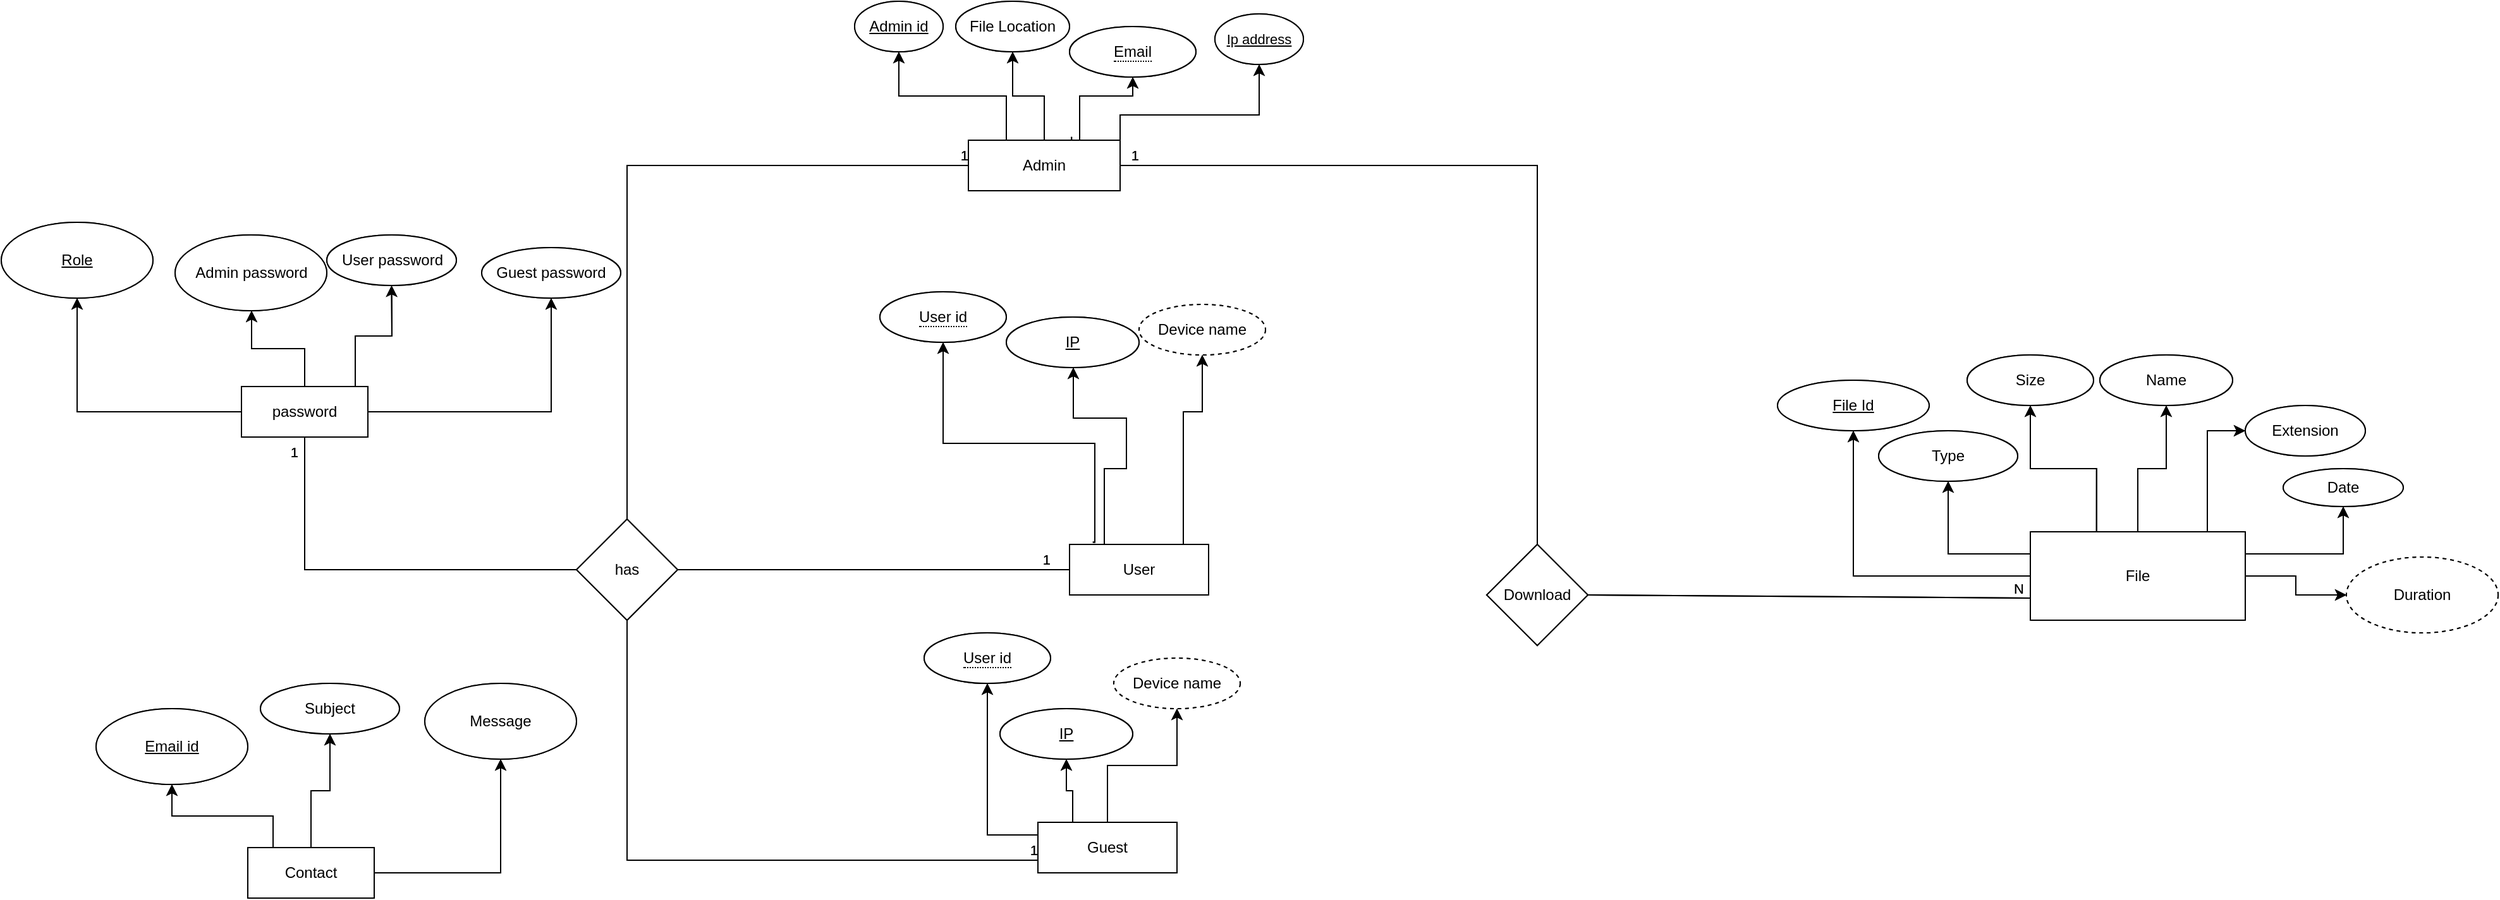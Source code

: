 <mxfile version="18.0.2" type="device"><diagram id="FWQfCXhKXV5WIV-R3vos" name="Page-1"><mxGraphModel dx="1888" dy="579" grid="1" gridSize="10" guides="1" tooltips="1" connect="1" arrows="1" fold="1" page="1" pageScale="1" pageWidth="850" pageHeight="1100" math="0" shadow="0"><root><mxCell id="0"/><mxCell id="1" parent="0"/><mxCell id="AQpFYjnUD3HWmbSnz2O1-16" value="" style="edgeStyle=orthogonalEdgeStyle;rounded=0;orthogonalLoop=1;jettySize=auto;html=1;exitX=0.25;exitY=0;exitDx=0;exitDy=0;" edge="1" parent="1" source="AQpFYjnUD3HWmbSnz2O1-7" target="AQpFYjnUD3HWmbSnz2O1-15"><mxGeometry relative="1" as="geometry"/></mxCell><mxCell id="AQpFYjnUD3HWmbSnz2O1-18" value="" style="edgeStyle=orthogonalEdgeStyle;rounded=0;orthogonalLoop=1;jettySize=auto;html=1;" edge="1" parent="1" source="AQpFYjnUD3HWmbSnz2O1-7" target="AQpFYjnUD3HWmbSnz2O1-17"><mxGeometry relative="1" as="geometry"/></mxCell><mxCell id="AQpFYjnUD3HWmbSnz2O1-19" value="" style="edgeStyle=orthogonalEdgeStyle;rounded=0;orthogonalLoop=1;jettySize=auto;html=1;entryX=0.5;entryY=1;entryDx=0;entryDy=0;exitX=0.68;exitY=-0.065;exitDx=0;exitDy=0;exitPerimeter=0;" edge="1" parent="1" source="AQpFYjnUD3HWmbSnz2O1-7" target="AQpFYjnUD3HWmbSnz2O1-20"><mxGeometry relative="1" as="geometry"><Array as="points"><mxPoint x="152" y="220"/><mxPoint x="158" y="220"/><mxPoint x="158" y="185"/><mxPoint x="200" y="185"/></Array></mxGeometry></mxCell><mxCell id="AQpFYjnUD3HWmbSnz2O1-46" value="" style="edgeStyle=orthogonalEdgeStyle;rounded=0;orthogonalLoop=1;jettySize=auto;html=1;exitX=1;exitY=0;exitDx=0;exitDy=0;" edge="1" parent="1" source="AQpFYjnUD3HWmbSnz2O1-7" target="AQpFYjnUD3HWmbSnz2O1-45"><mxGeometry relative="1" as="geometry"><Array as="points"><mxPoint x="190" y="200"/><mxPoint x="300" y="200"/></Array></mxGeometry></mxCell><mxCell id="AQpFYjnUD3HWmbSnz2O1-7" value="Admin" style="whiteSpace=wrap;html=1;align=center;" vertex="1" parent="1"><mxGeometry x="70" y="220" width="120" height="40" as="geometry"/></mxCell><mxCell id="AQpFYjnUD3HWmbSnz2O1-24" value="" style="edgeStyle=orthogonalEdgeStyle;rounded=0;orthogonalLoop=1;jettySize=auto;html=1;entryX=0.5;entryY=1;entryDx=0;entryDy=0;exitX=0.167;exitY=-0.045;exitDx=0;exitDy=0;exitPerimeter=0;" edge="1" parent="1" source="AQpFYjnUD3HWmbSnz2O1-8" target="AQpFYjnUD3HWmbSnz2O1-22"><mxGeometry relative="1" as="geometry"><Array as="points"><mxPoint x="170" y="538"/><mxPoint x="170" y="460"/><mxPoint x="50" y="460"/></Array></mxGeometry></mxCell><mxCell id="AQpFYjnUD3HWmbSnz2O1-28" value="" style="edgeStyle=orthogonalEdgeStyle;rounded=0;orthogonalLoop=1;jettySize=auto;html=1;exitX=0.25;exitY=0;exitDx=0;exitDy=0;" edge="1" parent="1" source="AQpFYjnUD3HWmbSnz2O1-8" target="AQpFYjnUD3HWmbSnz2O1-27"><mxGeometry relative="1" as="geometry"><Array as="points"><mxPoint x="195" y="480"/><mxPoint x="195" y="440"/><mxPoint x="153" y="440"/></Array></mxGeometry></mxCell><mxCell id="AQpFYjnUD3HWmbSnz2O1-31" value="" style="edgeStyle=orthogonalEdgeStyle;rounded=0;orthogonalLoop=1;jettySize=auto;html=1;" edge="1" parent="1" source="AQpFYjnUD3HWmbSnz2O1-8" target="AQpFYjnUD3HWmbSnz2O1-30"><mxGeometry relative="1" as="geometry"><Array as="points"><mxPoint x="240" y="435"/><mxPoint x="255" y="435"/></Array></mxGeometry></mxCell><mxCell id="AQpFYjnUD3HWmbSnz2O1-8" value="User" style="whiteSpace=wrap;html=1;align=center;" vertex="1" parent="1"><mxGeometry x="150" y="540" width="110" height="40" as="geometry"/></mxCell><mxCell id="AQpFYjnUD3HWmbSnz2O1-48" value="" style="edgeStyle=orthogonalEdgeStyle;rounded=0;orthogonalLoop=1;jettySize=auto;html=1;fontSize=11;exitX=0;exitY=0.5;exitDx=0;exitDy=0;" edge="1" parent="1" source="AQpFYjnUD3HWmbSnz2O1-9" target="AQpFYjnUD3HWmbSnz2O1-47"><mxGeometry relative="1" as="geometry"/></mxCell><mxCell id="AQpFYjnUD3HWmbSnz2O1-50" value="" style="edgeStyle=orthogonalEdgeStyle;rounded=0;orthogonalLoop=1;jettySize=auto;html=1;fontSize=11;exitX=0;exitY=0.25;exitDx=0;exitDy=0;" edge="1" parent="1" source="AQpFYjnUD3HWmbSnz2O1-9" target="AQpFYjnUD3HWmbSnz2O1-49"><mxGeometry relative="1" as="geometry"/></mxCell><mxCell id="AQpFYjnUD3HWmbSnz2O1-53" value="" style="edgeStyle=orthogonalEdgeStyle;rounded=0;orthogonalLoop=1;jettySize=auto;html=1;fontSize=11;exitX=0.308;exitY=0.035;exitDx=0;exitDy=0;exitPerimeter=0;" edge="1" parent="1" source="AQpFYjnUD3HWmbSnz2O1-9" target="AQpFYjnUD3HWmbSnz2O1-52"><mxGeometry relative="1" as="geometry"/></mxCell><mxCell id="AQpFYjnUD3HWmbSnz2O1-55" value="" style="edgeStyle=orthogonalEdgeStyle;rounded=0;orthogonalLoop=1;jettySize=auto;html=1;fontSize=11;" edge="1" parent="1" source="AQpFYjnUD3HWmbSnz2O1-9" target="AQpFYjnUD3HWmbSnz2O1-54"><mxGeometry relative="1" as="geometry"/></mxCell><mxCell id="AQpFYjnUD3HWmbSnz2O1-57" value="" style="edgeStyle=orthogonalEdgeStyle;rounded=0;orthogonalLoop=1;jettySize=auto;html=1;fontSize=11;entryX=0;entryY=0.5;entryDx=0;entryDy=0;" edge="1" parent="1" source="AQpFYjnUD3HWmbSnz2O1-9" target="AQpFYjnUD3HWmbSnz2O1-56"><mxGeometry relative="1" as="geometry"><Array as="points"><mxPoint x="1050" y="450"/></Array></mxGeometry></mxCell><mxCell id="AQpFYjnUD3HWmbSnz2O1-59" value="" style="edgeStyle=orthogonalEdgeStyle;rounded=0;orthogonalLoop=1;jettySize=auto;html=1;fontSize=11;exitX=1;exitY=0.25;exitDx=0;exitDy=0;" edge="1" parent="1" source="AQpFYjnUD3HWmbSnz2O1-9" target="AQpFYjnUD3HWmbSnz2O1-58"><mxGeometry relative="1" as="geometry"/></mxCell><mxCell id="AQpFYjnUD3HWmbSnz2O1-61" value="" style="edgeStyle=orthogonalEdgeStyle;rounded=0;orthogonalLoop=1;jettySize=auto;html=1;fontSize=11;" edge="1" parent="1" source="AQpFYjnUD3HWmbSnz2O1-9" target="AQpFYjnUD3HWmbSnz2O1-60"><mxGeometry relative="1" as="geometry"/></mxCell><mxCell id="AQpFYjnUD3HWmbSnz2O1-9" value="File" style="whiteSpace=wrap;html=1;align=center;" vertex="1" parent="1"><mxGeometry x="910" y="530" width="170" height="70" as="geometry"/></mxCell><mxCell id="AQpFYjnUD3HWmbSnz2O1-71" value="" style="edgeStyle=orthogonalEdgeStyle;rounded=0;orthogonalLoop=1;jettySize=auto;html=1;fontSize=11;" edge="1" parent="1" source="AQpFYjnUD3HWmbSnz2O1-10" target="AQpFYjnUD3HWmbSnz2O1-70"><mxGeometry relative="1" as="geometry"><Array as="points"><mxPoint x="-480" y="755"/><mxPoint x="-560" y="755"/></Array></mxGeometry></mxCell><mxCell id="AQpFYjnUD3HWmbSnz2O1-73" value="" style="edgeStyle=orthogonalEdgeStyle;rounded=0;orthogonalLoop=1;jettySize=auto;html=1;fontSize=11;" edge="1" parent="1" source="AQpFYjnUD3HWmbSnz2O1-10" target="AQpFYjnUD3HWmbSnz2O1-72"><mxGeometry relative="1" as="geometry"/></mxCell><mxCell id="AQpFYjnUD3HWmbSnz2O1-75" value="" style="edgeStyle=orthogonalEdgeStyle;rounded=0;orthogonalLoop=1;jettySize=auto;html=1;fontSize=11;" edge="1" parent="1" source="AQpFYjnUD3HWmbSnz2O1-10" target="AQpFYjnUD3HWmbSnz2O1-74"><mxGeometry relative="1" as="geometry"/></mxCell><mxCell id="AQpFYjnUD3HWmbSnz2O1-10" value="Contact" style="whiteSpace=wrap;html=1;align=center;" vertex="1" parent="1"><mxGeometry x="-500" y="780" width="100" height="40" as="geometry"/></mxCell><mxCell id="AQpFYjnUD3HWmbSnz2O1-63" value="" style="edgeStyle=orthogonalEdgeStyle;rounded=0;orthogonalLoop=1;jettySize=auto;html=1;fontSize=11;" edge="1" parent="1" source="AQpFYjnUD3HWmbSnz2O1-11" target="AQpFYjnUD3HWmbSnz2O1-62"><mxGeometry relative="1" as="geometry"><Array as="points"><mxPoint x="-455" y="385"/><mxPoint x="-497" y="385"/></Array></mxGeometry></mxCell><mxCell id="AQpFYjnUD3HWmbSnz2O1-65" value="" style="edgeStyle=orthogonalEdgeStyle;rounded=0;orthogonalLoop=1;jettySize=auto;html=1;fontSize=11;" edge="1" parent="1" source="AQpFYjnUD3HWmbSnz2O1-11" target="AQpFYjnUD3HWmbSnz2O1-64"><mxGeometry relative="1" as="geometry"><Array as="points"><mxPoint x="-415" y="375"/><mxPoint x="-386" y="375"/></Array></mxGeometry></mxCell><mxCell id="AQpFYjnUD3HWmbSnz2O1-67" value="" style="edgeStyle=orthogonalEdgeStyle;rounded=0;orthogonalLoop=1;jettySize=auto;html=1;fontSize=11;" edge="1" parent="1" source="AQpFYjnUD3HWmbSnz2O1-11" target="AQpFYjnUD3HWmbSnz2O1-66"><mxGeometry relative="1" as="geometry"/></mxCell><mxCell id="AQpFYjnUD3HWmbSnz2O1-69" value="" style="edgeStyle=orthogonalEdgeStyle;rounded=0;orthogonalLoop=1;jettySize=auto;html=1;fontSize=11;" edge="1" parent="1" source="AQpFYjnUD3HWmbSnz2O1-11" target="AQpFYjnUD3HWmbSnz2O1-68"><mxGeometry relative="1" as="geometry"/></mxCell><mxCell id="AQpFYjnUD3HWmbSnz2O1-11" value="password" style="whiteSpace=wrap;html=1;align=center;" vertex="1" parent="1"><mxGeometry x="-505" y="415" width="100" height="40" as="geometry"/></mxCell><mxCell id="AQpFYjnUD3HWmbSnz2O1-15" value="&lt;u&gt;Admin id&lt;/u&gt;" style="ellipse;whiteSpace=wrap;html=1;" vertex="1" parent="1"><mxGeometry x="-20" y="110" width="70" height="40" as="geometry"/></mxCell><mxCell id="AQpFYjnUD3HWmbSnz2O1-17" value="File Location" style="ellipse;whiteSpace=wrap;html=1;" vertex="1" parent="1"><mxGeometry x="60" y="110" width="90" height="40" as="geometry"/></mxCell><mxCell id="AQpFYjnUD3HWmbSnz2O1-20" value="&lt;span style=&quot;border-bottom: 1px dotted&quot;&gt;Email&lt;/span&gt;" style="ellipse;whiteSpace=wrap;html=1;align=center;" vertex="1" parent="1"><mxGeometry x="150" y="130" width="100" height="40" as="geometry"/></mxCell><mxCell id="AQpFYjnUD3HWmbSnz2O1-22" value="&lt;span style=&quot;border-bottom: 1px dotted&quot;&gt;User id&lt;/span&gt;" style="ellipse;whiteSpace=wrap;html=1;align=center;" vertex="1" parent="1"><mxGeometry y="340" width="100" height="40" as="geometry"/></mxCell><mxCell id="AQpFYjnUD3HWmbSnz2O1-27" value="&lt;u&gt;IP&lt;/u&gt;" style="ellipse;whiteSpace=wrap;html=1;" vertex="1" parent="1"><mxGeometry x="100" y="360" width="105" height="40" as="geometry"/></mxCell><mxCell id="AQpFYjnUD3HWmbSnz2O1-30" value="Device name" style="ellipse;whiteSpace=wrap;html=1;dashed=1;" vertex="1" parent="1"><mxGeometry x="205" y="350" width="100" height="40" as="geometry"/></mxCell><mxCell id="AQpFYjnUD3HWmbSnz2O1-38" value="" style="edgeStyle=orthogonalEdgeStyle;rounded=0;orthogonalLoop=1;jettySize=auto;html=1;entryX=0.5;entryY=1;entryDx=0;entryDy=0;exitX=0;exitY=0.25;exitDx=0;exitDy=0;" edge="1" parent="1" source="AQpFYjnUD3HWmbSnz2O1-41" target="AQpFYjnUD3HWmbSnz2O1-42"><mxGeometry relative="1" as="geometry"/></mxCell><mxCell id="AQpFYjnUD3HWmbSnz2O1-39" value="" style="edgeStyle=orthogonalEdgeStyle;rounded=0;orthogonalLoop=1;jettySize=auto;html=1;exitX=0.25;exitY=0;exitDx=0;exitDy=0;" edge="1" parent="1" source="AQpFYjnUD3HWmbSnz2O1-41" target="AQpFYjnUD3HWmbSnz2O1-43"><mxGeometry relative="1" as="geometry"/></mxCell><mxCell id="AQpFYjnUD3HWmbSnz2O1-40" value="" style="edgeStyle=orthogonalEdgeStyle;rounded=0;orthogonalLoop=1;jettySize=auto;html=1;" edge="1" parent="1" source="AQpFYjnUD3HWmbSnz2O1-41" target="AQpFYjnUD3HWmbSnz2O1-44"><mxGeometry relative="1" as="geometry"/></mxCell><mxCell id="AQpFYjnUD3HWmbSnz2O1-41" value="Guest" style="whiteSpace=wrap;html=1;align=center;" vertex="1" parent="1"><mxGeometry x="125" y="760" width="110" height="40" as="geometry"/></mxCell><mxCell id="AQpFYjnUD3HWmbSnz2O1-42" value="&lt;span style=&quot;border-bottom: 1px dotted&quot;&gt;User id&lt;/span&gt;" style="ellipse;whiteSpace=wrap;html=1;align=center;" vertex="1" parent="1"><mxGeometry x="35" y="610" width="100" height="40" as="geometry"/></mxCell><mxCell id="AQpFYjnUD3HWmbSnz2O1-43" value="&lt;u&gt;IP&lt;/u&gt;" style="ellipse;whiteSpace=wrap;html=1;" vertex="1" parent="1"><mxGeometry x="95" y="670" width="105" height="40" as="geometry"/></mxCell><mxCell id="AQpFYjnUD3HWmbSnz2O1-44" value="Device name" style="ellipse;whiteSpace=wrap;html=1;dashed=1;" vertex="1" parent="1"><mxGeometry x="185" y="630" width="100" height="40" as="geometry"/></mxCell><mxCell id="AQpFYjnUD3HWmbSnz2O1-45" value="&lt;u&gt;&lt;font style=&quot;font-size: 11px;&quot;&gt;Ip address&lt;/font&gt;&lt;/u&gt;" style="ellipse;whiteSpace=wrap;html=1;" vertex="1" parent="1"><mxGeometry x="265" y="120" width="70" height="40" as="geometry"/></mxCell><mxCell id="AQpFYjnUD3HWmbSnz2O1-47" value="&lt;u&gt;File Id&lt;/u&gt;" style="ellipse;whiteSpace=wrap;html=1;" vertex="1" parent="1"><mxGeometry x="710" y="410" width="120" height="40" as="geometry"/></mxCell><mxCell id="AQpFYjnUD3HWmbSnz2O1-49" value="Type" style="ellipse;whiteSpace=wrap;html=1;" vertex="1" parent="1"><mxGeometry x="790" y="450" width="110" height="40" as="geometry"/></mxCell><mxCell id="AQpFYjnUD3HWmbSnz2O1-52" value="Size" style="ellipse;whiteSpace=wrap;html=1;" vertex="1" parent="1"><mxGeometry x="860" y="390" width="100" height="40" as="geometry"/></mxCell><mxCell id="AQpFYjnUD3HWmbSnz2O1-54" value="Name" style="ellipse;whiteSpace=wrap;html=1;" vertex="1" parent="1"><mxGeometry x="965" y="390" width="105" height="40" as="geometry"/></mxCell><mxCell id="AQpFYjnUD3HWmbSnz2O1-56" value="Extension" style="ellipse;whiteSpace=wrap;html=1;" vertex="1" parent="1"><mxGeometry x="1080" y="430" width="95" height="40" as="geometry"/></mxCell><mxCell id="AQpFYjnUD3HWmbSnz2O1-58" value="Date" style="ellipse;whiteSpace=wrap;html=1;" vertex="1" parent="1"><mxGeometry x="1110" y="480" width="95" height="30" as="geometry"/></mxCell><mxCell id="AQpFYjnUD3HWmbSnz2O1-60" value="Duration" style="ellipse;whiteSpace=wrap;html=1;dashed=1;" vertex="1" parent="1"><mxGeometry x="1160" y="550" width="120" height="60" as="geometry"/></mxCell><mxCell id="AQpFYjnUD3HWmbSnz2O1-62" value="Admin password" style="ellipse;whiteSpace=wrap;html=1;" vertex="1" parent="1"><mxGeometry x="-557.5" y="295" width="120" height="60" as="geometry"/></mxCell><mxCell id="AQpFYjnUD3HWmbSnz2O1-64" value="User password" style="ellipse;whiteSpace=wrap;html=1;" vertex="1" parent="1"><mxGeometry x="-437.5" y="295" width="102.5" height="40" as="geometry"/></mxCell><mxCell id="AQpFYjnUD3HWmbSnz2O1-66" value="Guest password" style="ellipse;whiteSpace=wrap;html=1;" vertex="1" parent="1"><mxGeometry x="-315" y="305" width="110" height="40" as="geometry"/></mxCell><mxCell id="AQpFYjnUD3HWmbSnz2O1-68" value="&lt;u&gt;Role&lt;/u&gt;" style="ellipse;whiteSpace=wrap;html=1;" vertex="1" parent="1"><mxGeometry x="-695" y="285" width="120" height="60" as="geometry"/></mxCell><mxCell id="AQpFYjnUD3HWmbSnz2O1-70" value="&lt;u&gt;Email id&lt;/u&gt;" style="ellipse;whiteSpace=wrap;html=1;" vertex="1" parent="1"><mxGeometry x="-620" y="670" width="120" height="60" as="geometry"/></mxCell><mxCell id="AQpFYjnUD3HWmbSnz2O1-72" value="Subject" style="ellipse;whiteSpace=wrap;html=1;" vertex="1" parent="1"><mxGeometry x="-490" y="650" width="110" height="40" as="geometry"/></mxCell><mxCell id="AQpFYjnUD3HWmbSnz2O1-74" value="Message" style="ellipse;whiteSpace=wrap;html=1;" vertex="1" parent="1"><mxGeometry x="-360" y="650" width="120" height="60" as="geometry"/></mxCell><mxCell id="AQpFYjnUD3HWmbSnz2O1-76" value="has" style="rhombus;whiteSpace=wrap;html=1;" vertex="1" parent="1"><mxGeometry x="-240" y="520" width="80" height="80" as="geometry"/></mxCell><mxCell id="AQpFYjnUD3HWmbSnz2O1-78" value="" style="endArrow=none;html=1;rounded=0;fontSize=11;exitX=0.5;exitY=1;exitDx=0;exitDy=0;entryX=0;entryY=0.5;entryDx=0;entryDy=0;" edge="1" parent="1" source="AQpFYjnUD3HWmbSnz2O1-11" target="AQpFYjnUD3HWmbSnz2O1-76"><mxGeometry relative="1" as="geometry"><mxPoint x="-450" y="510" as="sourcePoint"/><mxPoint x="-290" y="510" as="targetPoint"/><Array as="points"><mxPoint x="-455" y="560"/></Array></mxGeometry></mxCell><mxCell id="AQpFYjnUD3HWmbSnz2O1-79" value="1" style="resizable=0;html=1;align=right;verticalAlign=bottom;dashed=1;fontSize=11;" connectable="0" vertex="1" parent="AQpFYjnUD3HWmbSnz2O1-78"><mxGeometry x="1" relative="1" as="geometry"><mxPoint x="-220" y="-85" as="offset"/></mxGeometry></mxCell><mxCell id="AQpFYjnUD3HWmbSnz2O1-80" value="" style="endArrow=none;html=1;rounded=0;fontSize=11;entryX=0;entryY=0.5;entryDx=0;entryDy=0;exitX=0.5;exitY=0;exitDx=0;exitDy=0;" edge="1" parent="1" source="AQpFYjnUD3HWmbSnz2O1-76" target="AQpFYjnUD3HWmbSnz2O1-7"><mxGeometry relative="1" as="geometry"><mxPoint x="-160" y="450" as="sourcePoint"/><mxPoint y="450" as="targetPoint"/><Array as="points"><mxPoint x="-200" y="240"/></Array></mxGeometry></mxCell><mxCell id="AQpFYjnUD3HWmbSnz2O1-81" value="1" style="resizable=0;html=1;align=right;verticalAlign=bottom;dashed=1;fontSize=11;" connectable="0" vertex="1" parent="AQpFYjnUD3HWmbSnz2O1-80"><mxGeometry x="1" relative="1" as="geometry"/></mxCell><mxCell id="AQpFYjnUD3HWmbSnz2O1-82" value="" style="endArrow=none;html=1;rounded=0;fontSize=11;entryX=0;entryY=0.5;entryDx=0;entryDy=0;" edge="1" parent="1" source="AQpFYjnUD3HWmbSnz2O1-76" target="AQpFYjnUD3HWmbSnz2O1-8"><mxGeometry relative="1" as="geometry"><mxPoint x="-165" y="559.5" as="sourcePoint"/><mxPoint x="150" y="560" as="targetPoint"/></mxGeometry></mxCell><mxCell id="AQpFYjnUD3HWmbSnz2O1-83" value="1" style="resizable=0;html=1;align=right;verticalAlign=bottom;dashed=1;fontSize=11;" connectable="0" vertex="1" parent="AQpFYjnUD3HWmbSnz2O1-82"><mxGeometry x="1" relative="1" as="geometry"><mxPoint x="-15" as="offset"/></mxGeometry></mxCell><mxCell id="AQpFYjnUD3HWmbSnz2O1-85" value="" style="endArrow=none;html=1;rounded=0;fontSize=11;entryX=0;entryY=0.75;entryDx=0;entryDy=0;exitX=0.5;exitY=1;exitDx=0;exitDy=0;" edge="1" parent="1" source="AQpFYjnUD3HWmbSnz2O1-76" target="AQpFYjnUD3HWmbSnz2O1-41"><mxGeometry relative="1" as="geometry"><mxPoint x="-65" y="790" as="sourcePoint"/><mxPoint x="95" y="790" as="targetPoint"/><Array as="points"><mxPoint x="-200" y="790"/></Array></mxGeometry></mxCell><mxCell id="AQpFYjnUD3HWmbSnz2O1-86" value="1" style="resizable=0;html=1;align=right;verticalAlign=bottom;dashed=1;fontSize=11;" connectable="0" vertex="1" parent="AQpFYjnUD3HWmbSnz2O1-85"><mxGeometry x="1" relative="1" as="geometry"/></mxCell><mxCell id="AQpFYjnUD3HWmbSnz2O1-87" value="Download" style="rhombus;whiteSpace=wrap;html=1;" vertex="1" parent="1"><mxGeometry x="480" y="540" width="80" height="80" as="geometry"/></mxCell><mxCell id="AQpFYjnUD3HWmbSnz2O1-89" value="" style="endArrow=none;html=1;rounded=0;fontSize=11;entryX=0;entryY=0.75;entryDx=0;entryDy=0;exitX=1;exitY=0.5;exitDx=0;exitDy=0;" edge="1" parent="1" source="AQpFYjnUD3HWmbSnz2O1-87" target="AQpFYjnUD3HWmbSnz2O1-9"><mxGeometry relative="1" as="geometry"><mxPoint x="590" y="580" as="sourcePoint"/><mxPoint x="850" y="600" as="targetPoint"/><Array as="points"/></mxGeometry></mxCell><mxCell id="AQpFYjnUD3HWmbSnz2O1-90" value="N" style="resizable=0;html=1;align=right;verticalAlign=bottom;dashed=1;fontSize=11;" connectable="0" vertex="1" parent="AQpFYjnUD3HWmbSnz2O1-89"><mxGeometry x="1" relative="1" as="geometry"><mxPoint x="-4" y="1" as="offset"/></mxGeometry></mxCell><mxCell id="AQpFYjnUD3HWmbSnz2O1-91" value="" style="endArrow=none;html=1;rounded=0;fontSize=11;exitX=1;exitY=0.5;exitDx=0;exitDy=0;entryX=0.5;entryY=0;entryDx=0;entryDy=0;" edge="1" parent="1" source="AQpFYjnUD3HWmbSnz2O1-7" target="AQpFYjnUD3HWmbSnz2O1-87"><mxGeometry relative="1" as="geometry"><mxPoint x="490" y="490" as="sourcePoint"/><mxPoint x="650" y="490" as="targetPoint"/><Array as="points"><mxPoint x="520" y="240"/></Array></mxGeometry></mxCell><mxCell id="AQpFYjnUD3HWmbSnz2O1-92" value="1" style="resizable=0;html=1;align=right;verticalAlign=bottom;dashed=1;fontSize=11;" connectable="0" vertex="1" parent="AQpFYjnUD3HWmbSnz2O1-91"><mxGeometry x="1" relative="1" as="geometry"><mxPoint x="-315" y="-300" as="offset"/></mxGeometry></mxCell><mxCell id="AQpFYjnUD3HWmbSnz2O1-93" value="" style="edgeStyle=orthogonalEdgeStyle;rounded=0;orthogonalLoop=1;jettySize=auto;html=1;exitX=0.25;exitY=0;exitDx=0;exitDy=0;" edge="1" parent="1" source="AQpFYjnUD3HWmbSnz2O1-97" target="AQpFYjnUD3HWmbSnz2O1-119"><mxGeometry relative="1" as="geometry"/></mxCell><mxCell id="AQpFYjnUD3HWmbSnz2O1-94" value="" style="edgeStyle=orthogonalEdgeStyle;rounded=0;orthogonalLoop=1;jettySize=auto;html=1;" edge="1" parent="1" source="AQpFYjnUD3HWmbSnz2O1-97" target="AQpFYjnUD3HWmbSnz2O1-120"><mxGeometry relative="1" as="geometry"/></mxCell><mxCell id="AQpFYjnUD3HWmbSnz2O1-95" value="" style="edgeStyle=orthogonalEdgeStyle;rounded=0;orthogonalLoop=1;jettySize=auto;html=1;entryX=0.5;entryY=1;entryDx=0;entryDy=0;exitX=0.68;exitY=-0.065;exitDx=0;exitDy=0;exitPerimeter=0;" edge="1" parent="1" source="AQpFYjnUD3HWmbSnz2O1-97" target="AQpFYjnUD3HWmbSnz2O1-121"><mxGeometry relative="1" as="geometry"><Array as="points"><mxPoint x="152" y="220"/><mxPoint x="158" y="220"/><mxPoint x="158" y="185"/><mxPoint x="200" y="185"/></Array></mxGeometry></mxCell><mxCell id="AQpFYjnUD3HWmbSnz2O1-96" value="" style="edgeStyle=orthogonalEdgeStyle;rounded=0;orthogonalLoop=1;jettySize=auto;html=1;exitX=1;exitY=0;exitDx=0;exitDy=0;" edge="1" parent="1" source="AQpFYjnUD3HWmbSnz2O1-97" target="AQpFYjnUD3HWmbSnz2O1-132"><mxGeometry relative="1" as="geometry"><Array as="points"><mxPoint x="190" y="200"/><mxPoint x="300" y="200"/></Array></mxGeometry></mxCell><mxCell id="AQpFYjnUD3HWmbSnz2O1-97" value="Admin" style="whiteSpace=wrap;html=1;align=center;" vertex="1" parent="1"><mxGeometry x="70" y="220" width="120" height="40" as="geometry"/></mxCell><mxCell id="AQpFYjnUD3HWmbSnz2O1-98" value="" style="edgeStyle=orthogonalEdgeStyle;rounded=0;orthogonalLoop=1;jettySize=auto;html=1;entryX=0.5;entryY=1;entryDx=0;entryDy=0;exitX=0.167;exitY=-0.045;exitDx=0;exitDy=0;exitPerimeter=0;" edge="1" parent="1" source="AQpFYjnUD3HWmbSnz2O1-101" target="AQpFYjnUD3HWmbSnz2O1-122"><mxGeometry relative="1" as="geometry"><Array as="points"><mxPoint x="170" y="538"/><mxPoint x="170" y="460"/><mxPoint x="50" y="460"/></Array></mxGeometry></mxCell><mxCell id="AQpFYjnUD3HWmbSnz2O1-99" value="" style="edgeStyle=orthogonalEdgeStyle;rounded=0;orthogonalLoop=1;jettySize=auto;html=1;exitX=0.25;exitY=0;exitDx=0;exitDy=0;" edge="1" parent="1" source="AQpFYjnUD3HWmbSnz2O1-101" target="AQpFYjnUD3HWmbSnz2O1-123"><mxGeometry relative="1" as="geometry"><Array as="points"><mxPoint x="195" y="480"/><mxPoint x="195" y="440"/><mxPoint x="153" y="440"/></Array></mxGeometry></mxCell><mxCell id="AQpFYjnUD3HWmbSnz2O1-100" value="" style="edgeStyle=orthogonalEdgeStyle;rounded=0;orthogonalLoop=1;jettySize=auto;html=1;" edge="1" parent="1" source="AQpFYjnUD3HWmbSnz2O1-101" target="AQpFYjnUD3HWmbSnz2O1-124"><mxGeometry relative="1" as="geometry"><Array as="points"><mxPoint x="240" y="435"/><mxPoint x="255" y="435"/></Array></mxGeometry></mxCell><mxCell id="AQpFYjnUD3HWmbSnz2O1-101" value="User" style="whiteSpace=wrap;html=1;align=center;" vertex="1" parent="1"><mxGeometry x="150" y="540" width="110" height="40" as="geometry"/></mxCell><mxCell id="AQpFYjnUD3HWmbSnz2O1-102" value="" style="edgeStyle=orthogonalEdgeStyle;rounded=0;orthogonalLoop=1;jettySize=auto;html=1;fontSize=11;exitX=0;exitY=0.5;exitDx=0;exitDy=0;" edge="1" parent="1" source="AQpFYjnUD3HWmbSnz2O1-109" target="AQpFYjnUD3HWmbSnz2O1-133"><mxGeometry relative="1" as="geometry"/></mxCell><mxCell id="AQpFYjnUD3HWmbSnz2O1-103" value="" style="edgeStyle=orthogonalEdgeStyle;rounded=0;orthogonalLoop=1;jettySize=auto;html=1;fontSize=11;exitX=0;exitY=0.25;exitDx=0;exitDy=0;" edge="1" parent="1" source="AQpFYjnUD3HWmbSnz2O1-109" target="AQpFYjnUD3HWmbSnz2O1-134"><mxGeometry relative="1" as="geometry"/></mxCell><mxCell id="AQpFYjnUD3HWmbSnz2O1-104" value="" style="edgeStyle=orthogonalEdgeStyle;rounded=0;orthogonalLoop=1;jettySize=auto;html=1;fontSize=11;exitX=0.308;exitY=0.035;exitDx=0;exitDy=0;exitPerimeter=0;" edge="1" parent="1" source="AQpFYjnUD3HWmbSnz2O1-109" target="AQpFYjnUD3HWmbSnz2O1-135"><mxGeometry relative="1" as="geometry"/></mxCell><mxCell id="AQpFYjnUD3HWmbSnz2O1-105" value="" style="edgeStyle=orthogonalEdgeStyle;rounded=0;orthogonalLoop=1;jettySize=auto;html=1;fontSize=11;" edge="1" parent="1" source="AQpFYjnUD3HWmbSnz2O1-109" target="AQpFYjnUD3HWmbSnz2O1-136"><mxGeometry relative="1" as="geometry"/></mxCell><mxCell id="AQpFYjnUD3HWmbSnz2O1-106" value="" style="edgeStyle=orthogonalEdgeStyle;rounded=0;orthogonalLoop=1;jettySize=auto;html=1;fontSize=11;entryX=0;entryY=0.5;entryDx=0;entryDy=0;" edge="1" parent="1" source="AQpFYjnUD3HWmbSnz2O1-109" target="AQpFYjnUD3HWmbSnz2O1-137"><mxGeometry relative="1" as="geometry"><Array as="points"><mxPoint x="1050" y="450"/></Array></mxGeometry></mxCell><mxCell id="AQpFYjnUD3HWmbSnz2O1-107" value="" style="edgeStyle=orthogonalEdgeStyle;rounded=0;orthogonalLoop=1;jettySize=auto;html=1;fontSize=11;exitX=1;exitY=0.25;exitDx=0;exitDy=0;" edge="1" parent="1" source="AQpFYjnUD3HWmbSnz2O1-109" target="AQpFYjnUD3HWmbSnz2O1-138"><mxGeometry relative="1" as="geometry"/></mxCell><mxCell id="AQpFYjnUD3HWmbSnz2O1-108" value="" style="edgeStyle=orthogonalEdgeStyle;rounded=0;orthogonalLoop=1;jettySize=auto;html=1;fontSize=11;" edge="1" parent="1" source="AQpFYjnUD3HWmbSnz2O1-109" target="AQpFYjnUD3HWmbSnz2O1-139"><mxGeometry relative="1" as="geometry"/></mxCell><mxCell id="AQpFYjnUD3HWmbSnz2O1-109" value="File" style="whiteSpace=wrap;html=1;align=center;" vertex="1" parent="1"><mxGeometry x="910" y="530" width="170" height="70" as="geometry"/></mxCell><mxCell id="AQpFYjnUD3HWmbSnz2O1-110" value="" style="edgeStyle=orthogonalEdgeStyle;rounded=0;orthogonalLoop=1;jettySize=auto;html=1;fontSize=11;" edge="1" parent="1" source="AQpFYjnUD3HWmbSnz2O1-113" target="AQpFYjnUD3HWmbSnz2O1-144"><mxGeometry relative="1" as="geometry"><Array as="points"><mxPoint x="-480" y="755"/><mxPoint x="-560" y="755"/></Array></mxGeometry></mxCell><mxCell id="AQpFYjnUD3HWmbSnz2O1-111" value="" style="edgeStyle=orthogonalEdgeStyle;rounded=0;orthogonalLoop=1;jettySize=auto;html=1;fontSize=11;" edge="1" parent="1" source="AQpFYjnUD3HWmbSnz2O1-113" target="AQpFYjnUD3HWmbSnz2O1-145"><mxGeometry relative="1" as="geometry"/></mxCell><mxCell id="AQpFYjnUD3HWmbSnz2O1-112" value="" style="edgeStyle=orthogonalEdgeStyle;rounded=0;orthogonalLoop=1;jettySize=auto;html=1;fontSize=11;" edge="1" parent="1" source="AQpFYjnUD3HWmbSnz2O1-113" target="AQpFYjnUD3HWmbSnz2O1-146"><mxGeometry relative="1" as="geometry"/></mxCell><mxCell id="AQpFYjnUD3HWmbSnz2O1-113" value="Contact" style="whiteSpace=wrap;html=1;align=center;" vertex="1" parent="1"><mxGeometry x="-500" y="780" width="100" height="40" as="geometry"/></mxCell><mxCell id="AQpFYjnUD3HWmbSnz2O1-114" value="" style="edgeStyle=orthogonalEdgeStyle;rounded=0;orthogonalLoop=1;jettySize=auto;html=1;fontSize=11;" edge="1" parent="1" source="AQpFYjnUD3HWmbSnz2O1-118" target="AQpFYjnUD3HWmbSnz2O1-140"><mxGeometry relative="1" as="geometry"><Array as="points"><mxPoint x="-455" y="385"/><mxPoint x="-497" y="385"/></Array></mxGeometry></mxCell><mxCell id="AQpFYjnUD3HWmbSnz2O1-115" value="" style="edgeStyle=orthogonalEdgeStyle;rounded=0;orthogonalLoop=1;jettySize=auto;html=1;fontSize=11;" edge="1" parent="1" source="AQpFYjnUD3HWmbSnz2O1-118" target="AQpFYjnUD3HWmbSnz2O1-141"><mxGeometry relative="1" as="geometry"><Array as="points"><mxPoint x="-415" y="375"/><mxPoint x="-386" y="375"/></Array></mxGeometry></mxCell><mxCell id="AQpFYjnUD3HWmbSnz2O1-116" value="" style="edgeStyle=orthogonalEdgeStyle;rounded=0;orthogonalLoop=1;jettySize=auto;html=1;fontSize=11;" edge="1" parent="1" source="AQpFYjnUD3HWmbSnz2O1-118" target="AQpFYjnUD3HWmbSnz2O1-142"><mxGeometry relative="1" as="geometry"/></mxCell><mxCell id="AQpFYjnUD3HWmbSnz2O1-117" value="" style="edgeStyle=orthogonalEdgeStyle;rounded=0;orthogonalLoop=1;jettySize=auto;html=1;fontSize=11;" edge="1" parent="1" source="AQpFYjnUD3HWmbSnz2O1-118" target="AQpFYjnUD3HWmbSnz2O1-143"><mxGeometry relative="1" as="geometry"/></mxCell><mxCell id="AQpFYjnUD3HWmbSnz2O1-118" value="password" style="whiteSpace=wrap;html=1;align=center;" vertex="1" parent="1"><mxGeometry x="-505" y="415" width="100" height="40" as="geometry"/></mxCell><mxCell id="AQpFYjnUD3HWmbSnz2O1-119" value="&lt;u&gt;Admin id&lt;/u&gt;" style="ellipse;whiteSpace=wrap;html=1;" vertex="1" parent="1"><mxGeometry x="-20" y="110" width="70" height="40" as="geometry"/></mxCell><mxCell id="AQpFYjnUD3HWmbSnz2O1-120" value="File Location" style="ellipse;whiteSpace=wrap;html=1;" vertex="1" parent="1"><mxGeometry x="60" y="110" width="90" height="40" as="geometry"/></mxCell><mxCell id="AQpFYjnUD3HWmbSnz2O1-121" value="&lt;span style=&quot;border-bottom: 1px dotted&quot;&gt;Email&lt;/span&gt;" style="ellipse;whiteSpace=wrap;html=1;align=center;" vertex="1" parent="1"><mxGeometry x="150" y="130" width="100" height="40" as="geometry"/></mxCell><mxCell id="AQpFYjnUD3HWmbSnz2O1-122" value="&lt;span style=&quot;border-bottom: 1px dotted&quot;&gt;User id&lt;/span&gt;" style="ellipse;whiteSpace=wrap;html=1;align=center;" vertex="1" parent="1"><mxGeometry y="340" width="100" height="40" as="geometry"/></mxCell><mxCell id="AQpFYjnUD3HWmbSnz2O1-123" value="&lt;u&gt;IP&lt;/u&gt;" style="ellipse;whiteSpace=wrap;html=1;" vertex="1" parent="1"><mxGeometry x="100" y="360" width="105" height="40" as="geometry"/></mxCell><mxCell id="AQpFYjnUD3HWmbSnz2O1-124" value="Device name" style="ellipse;whiteSpace=wrap;html=1;dashed=1;" vertex="1" parent="1"><mxGeometry x="205" y="350" width="100" height="40" as="geometry"/></mxCell><mxCell id="AQpFYjnUD3HWmbSnz2O1-125" value="" style="edgeStyle=orthogonalEdgeStyle;rounded=0;orthogonalLoop=1;jettySize=auto;html=1;entryX=0.5;entryY=1;entryDx=0;entryDy=0;exitX=0;exitY=0.25;exitDx=0;exitDy=0;" edge="1" parent="1" source="AQpFYjnUD3HWmbSnz2O1-128" target="AQpFYjnUD3HWmbSnz2O1-129"><mxGeometry relative="1" as="geometry"/></mxCell><mxCell id="AQpFYjnUD3HWmbSnz2O1-126" value="" style="edgeStyle=orthogonalEdgeStyle;rounded=0;orthogonalLoop=1;jettySize=auto;html=1;exitX=0.25;exitY=0;exitDx=0;exitDy=0;" edge="1" parent="1" source="AQpFYjnUD3HWmbSnz2O1-128" target="AQpFYjnUD3HWmbSnz2O1-130"><mxGeometry relative="1" as="geometry"/></mxCell><mxCell id="AQpFYjnUD3HWmbSnz2O1-127" value="" style="edgeStyle=orthogonalEdgeStyle;rounded=0;orthogonalLoop=1;jettySize=auto;html=1;" edge="1" parent="1" source="AQpFYjnUD3HWmbSnz2O1-128" target="AQpFYjnUD3HWmbSnz2O1-131"><mxGeometry relative="1" as="geometry"/></mxCell><mxCell id="AQpFYjnUD3HWmbSnz2O1-128" value="Guest" style="whiteSpace=wrap;html=1;align=center;" vertex="1" parent="1"><mxGeometry x="125" y="760" width="110" height="40" as="geometry"/></mxCell><mxCell id="AQpFYjnUD3HWmbSnz2O1-129" value="&lt;span style=&quot;border-bottom: 1px dotted&quot;&gt;User id&lt;/span&gt;" style="ellipse;whiteSpace=wrap;html=1;align=center;" vertex="1" parent="1"><mxGeometry x="35" y="610" width="100" height="40" as="geometry"/></mxCell><mxCell id="AQpFYjnUD3HWmbSnz2O1-130" value="&lt;u&gt;IP&lt;/u&gt;" style="ellipse;whiteSpace=wrap;html=1;" vertex="1" parent="1"><mxGeometry x="95" y="670" width="105" height="40" as="geometry"/></mxCell><mxCell id="AQpFYjnUD3HWmbSnz2O1-131" value="Device name" style="ellipse;whiteSpace=wrap;html=1;dashed=1;" vertex="1" parent="1"><mxGeometry x="185" y="630" width="100" height="40" as="geometry"/></mxCell><mxCell id="AQpFYjnUD3HWmbSnz2O1-132" value="&lt;u&gt;&lt;font style=&quot;font-size: 11px;&quot;&gt;Ip address&lt;/font&gt;&lt;/u&gt;" style="ellipse;whiteSpace=wrap;html=1;" vertex="1" parent="1"><mxGeometry x="265" y="120" width="70" height="40" as="geometry"/></mxCell><mxCell id="AQpFYjnUD3HWmbSnz2O1-133" value="&lt;u&gt;File Id&lt;/u&gt;" style="ellipse;whiteSpace=wrap;html=1;" vertex="1" parent="1"><mxGeometry x="710" y="410" width="120" height="40" as="geometry"/></mxCell><mxCell id="AQpFYjnUD3HWmbSnz2O1-134" value="Type" style="ellipse;whiteSpace=wrap;html=1;" vertex="1" parent="1"><mxGeometry x="790" y="450" width="110" height="40" as="geometry"/></mxCell><mxCell id="AQpFYjnUD3HWmbSnz2O1-135" value="Size" style="ellipse;whiteSpace=wrap;html=1;" vertex="1" parent="1"><mxGeometry x="860" y="390" width="100" height="40" as="geometry"/></mxCell><mxCell id="AQpFYjnUD3HWmbSnz2O1-136" value="Name" style="ellipse;whiteSpace=wrap;html=1;" vertex="1" parent="1"><mxGeometry x="965" y="390" width="105" height="40" as="geometry"/></mxCell><mxCell id="AQpFYjnUD3HWmbSnz2O1-137" value="Extension" style="ellipse;whiteSpace=wrap;html=1;" vertex="1" parent="1"><mxGeometry x="1080" y="430" width="95" height="40" as="geometry"/></mxCell><mxCell id="AQpFYjnUD3HWmbSnz2O1-138" value="Date" style="ellipse;whiteSpace=wrap;html=1;" vertex="1" parent="1"><mxGeometry x="1110" y="480" width="95" height="30" as="geometry"/></mxCell><mxCell id="AQpFYjnUD3HWmbSnz2O1-139" value="Duration" style="ellipse;whiteSpace=wrap;html=1;dashed=1;" vertex="1" parent="1"><mxGeometry x="1160" y="550" width="120" height="60" as="geometry"/></mxCell><mxCell id="AQpFYjnUD3HWmbSnz2O1-140" value="Admin password" style="ellipse;whiteSpace=wrap;html=1;" vertex="1" parent="1"><mxGeometry x="-557.5" y="295" width="120" height="60" as="geometry"/></mxCell><mxCell id="AQpFYjnUD3HWmbSnz2O1-141" value="User password" style="ellipse;whiteSpace=wrap;html=1;" vertex="1" parent="1"><mxGeometry x="-437.5" y="295" width="102.5" height="40" as="geometry"/></mxCell><mxCell id="AQpFYjnUD3HWmbSnz2O1-142" value="Guest password" style="ellipse;whiteSpace=wrap;html=1;" vertex="1" parent="1"><mxGeometry x="-315" y="305" width="110" height="40" as="geometry"/></mxCell><mxCell id="AQpFYjnUD3HWmbSnz2O1-143" value="&lt;u&gt;Role&lt;/u&gt;" style="ellipse;whiteSpace=wrap;html=1;" vertex="1" parent="1"><mxGeometry x="-695" y="285" width="120" height="60" as="geometry"/></mxCell><mxCell id="AQpFYjnUD3HWmbSnz2O1-144" value="&lt;u&gt;Email id&lt;/u&gt;" style="ellipse;whiteSpace=wrap;html=1;" vertex="1" parent="1"><mxGeometry x="-620" y="670" width="120" height="60" as="geometry"/></mxCell><mxCell id="AQpFYjnUD3HWmbSnz2O1-145" value="Subject" style="ellipse;whiteSpace=wrap;html=1;" vertex="1" parent="1"><mxGeometry x="-490" y="650" width="110" height="40" as="geometry"/></mxCell><mxCell id="AQpFYjnUD3HWmbSnz2O1-146" value="Message" style="ellipse;whiteSpace=wrap;html=1;" vertex="1" parent="1"><mxGeometry x="-360" y="650" width="120" height="60" as="geometry"/></mxCell><mxCell id="AQpFYjnUD3HWmbSnz2O1-147" value="has" style="rhombus;whiteSpace=wrap;html=1;" vertex="1" parent="1"><mxGeometry x="-240" y="520" width="80" height="80" as="geometry"/></mxCell><mxCell id="AQpFYjnUD3HWmbSnz2O1-148" value="" style="endArrow=none;html=1;rounded=0;fontSize=11;exitX=0.5;exitY=1;exitDx=0;exitDy=0;entryX=0;entryY=0.5;entryDx=0;entryDy=0;" edge="1" parent="1" source="AQpFYjnUD3HWmbSnz2O1-118" target="AQpFYjnUD3HWmbSnz2O1-147"><mxGeometry relative="1" as="geometry"><mxPoint x="-450" y="510" as="sourcePoint"/><mxPoint x="-290" y="510" as="targetPoint"/><Array as="points"><mxPoint x="-455" y="560"/></Array></mxGeometry></mxCell><mxCell id="AQpFYjnUD3HWmbSnz2O1-149" value="1" style="resizable=0;html=1;align=right;verticalAlign=bottom;dashed=1;fontSize=11;" connectable="0" vertex="1" parent="AQpFYjnUD3HWmbSnz2O1-148"><mxGeometry x="1" relative="1" as="geometry"><mxPoint x="-220" y="-85" as="offset"/></mxGeometry></mxCell><mxCell id="AQpFYjnUD3HWmbSnz2O1-150" value="" style="endArrow=none;html=1;rounded=0;fontSize=11;entryX=0;entryY=0.5;entryDx=0;entryDy=0;exitX=0.5;exitY=0;exitDx=0;exitDy=0;" edge="1" parent="1" source="AQpFYjnUD3HWmbSnz2O1-147" target="AQpFYjnUD3HWmbSnz2O1-97"><mxGeometry relative="1" as="geometry"><mxPoint x="-160" y="450" as="sourcePoint"/><mxPoint y="450" as="targetPoint"/><Array as="points"><mxPoint x="-200" y="240"/></Array></mxGeometry></mxCell><mxCell id="AQpFYjnUD3HWmbSnz2O1-151" value="1" style="resizable=0;html=1;align=right;verticalAlign=bottom;dashed=1;fontSize=11;" connectable="0" vertex="1" parent="AQpFYjnUD3HWmbSnz2O1-150"><mxGeometry x="1" relative="1" as="geometry"/></mxCell><mxCell id="AQpFYjnUD3HWmbSnz2O1-152" value="" style="endArrow=none;html=1;rounded=0;fontSize=11;entryX=0;entryY=0.5;entryDx=0;entryDy=0;" edge="1" parent="1" source="AQpFYjnUD3HWmbSnz2O1-147" target="AQpFYjnUD3HWmbSnz2O1-101"><mxGeometry relative="1" as="geometry"><mxPoint x="-165" y="559.5" as="sourcePoint"/><mxPoint x="150" y="560" as="targetPoint"/></mxGeometry></mxCell><mxCell id="AQpFYjnUD3HWmbSnz2O1-153" value="1" style="resizable=0;html=1;align=right;verticalAlign=bottom;dashed=1;fontSize=11;" connectable="0" vertex="1" parent="AQpFYjnUD3HWmbSnz2O1-152"><mxGeometry x="1" relative="1" as="geometry"><mxPoint x="-15" as="offset"/></mxGeometry></mxCell><mxCell id="AQpFYjnUD3HWmbSnz2O1-154" value="" style="endArrow=none;html=1;rounded=0;fontSize=11;entryX=0;entryY=0.75;entryDx=0;entryDy=0;exitX=0.5;exitY=1;exitDx=0;exitDy=0;" edge="1" parent="1" source="AQpFYjnUD3HWmbSnz2O1-147" target="AQpFYjnUD3HWmbSnz2O1-128"><mxGeometry relative="1" as="geometry"><mxPoint x="-65" y="790" as="sourcePoint"/><mxPoint x="95" y="790" as="targetPoint"/><Array as="points"><mxPoint x="-200" y="790"/></Array></mxGeometry></mxCell><mxCell id="AQpFYjnUD3HWmbSnz2O1-155" value="1" style="resizable=0;html=1;align=right;verticalAlign=bottom;dashed=1;fontSize=11;" connectable="0" vertex="1" parent="AQpFYjnUD3HWmbSnz2O1-154"><mxGeometry x="1" relative="1" as="geometry"/></mxCell><mxCell id="AQpFYjnUD3HWmbSnz2O1-156" value="Download" style="rhombus;whiteSpace=wrap;html=1;" vertex="1" parent="1"><mxGeometry x="480" y="540" width="80" height="80" as="geometry"/></mxCell><mxCell id="AQpFYjnUD3HWmbSnz2O1-157" value="" style="endArrow=none;html=1;rounded=0;fontSize=11;entryX=0;entryY=0.75;entryDx=0;entryDy=0;exitX=1;exitY=0.5;exitDx=0;exitDy=0;" edge="1" parent="1" source="AQpFYjnUD3HWmbSnz2O1-156" target="AQpFYjnUD3HWmbSnz2O1-109"><mxGeometry relative="1" as="geometry"><mxPoint x="590" y="580" as="sourcePoint"/><mxPoint x="850" y="600" as="targetPoint"/><Array as="points"/></mxGeometry></mxCell><mxCell id="AQpFYjnUD3HWmbSnz2O1-158" value="N" style="resizable=0;html=1;align=right;verticalAlign=bottom;dashed=1;fontSize=11;" connectable="0" vertex="1" parent="AQpFYjnUD3HWmbSnz2O1-157"><mxGeometry x="1" relative="1" as="geometry"><mxPoint x="-4" y="1" as="offset"/></mxGeometry></mxCell><mxCell id="AQpFYjnUD3HWmbSnz2O1-159" value="" style="endArrow=none;html=1;rounded=0;fontSize=11;exitX=1;exitY=0.5;exitDx=0;exitDy=0;entryX=0.5;entryY=0;entryDx=0;entryDy=0;" edge="1" parent="1" source="AQpFYjnUD3HWmbSnz2O1-97" target="AQpFYjnUD3HWmbSnz2O1-156"><mxGeometry relative="1" as="geometry"><mxPoint x="490" y="490" as="sourcePoint"/><mxPoint x="650" y="490" as="targetPoint"/><Array as="points"><mxPoint x="520" y="240"/></Array></mxGeometry></mxCell><mxCell id="AQpFYjnUD3HWmbSnz2O1-160" value="1" style="resizable=0;html=1;align=right;verticalAlign=bottom;dashed=1;fontSize=11;" connectable="0" vertex="1" parent="AQpFYjnUD3HWmbSnz2O1-159"><mxGeometry x="1" relative="1" as="geometry"><mxPoint x="-315" y="-300" as="offset"/></mxGeometry></mxCell></root></mxGraphModel></diagram></mxfile>